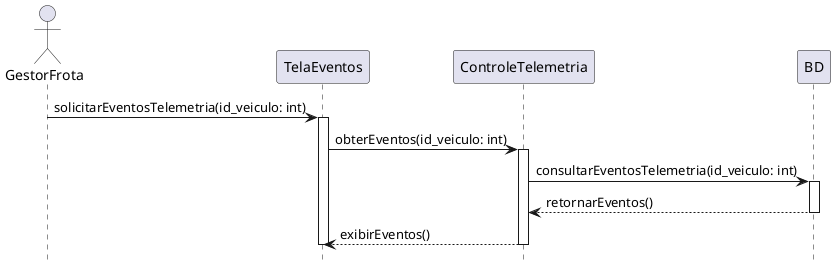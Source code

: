 @startuml "Identificar Eventos de Telemetria"
hide footbox

actor GestorFrota as gestor_ator
participant TelaEventos as tela_eventos
participant ControleTelemetria as controle_telemetria
participant BD as bd

gestor_ator -> tela_eventos: solicitarEventosTelemetria(id_veiculo: int)
activate tela_eventos

tela_eventos -> controle_telemetria: obterEventos(id_veiculo: int)
activate controle_telemetria

controle_telemetria -> bd: consultarEventosTelemetria(id_veiculo: int)
activate bd

bd --> controle_telemetria: retornarEventos()
deactivate bd

controle_telemetria --> tela_eventos: exibirEventos()
deactivate controle_telemetria

deactivate tela_eventos

@enduml
